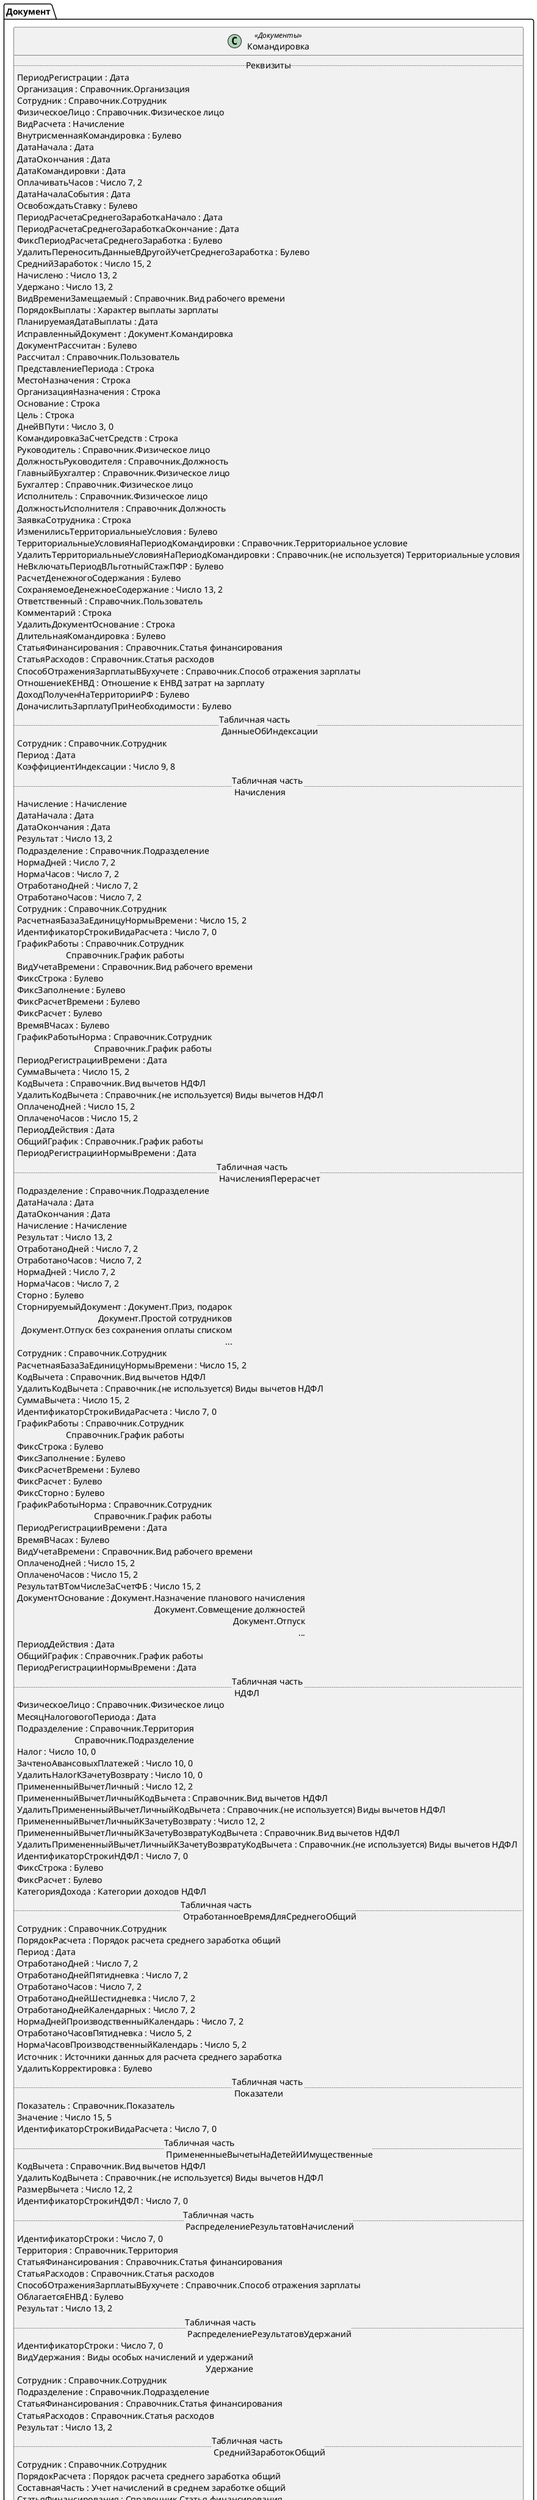 ﻿@startuml Командировка
'!include templates.wsd
'..\include templates.wsd
class Документ.Командировка as "Командировка" <<Документы>>
{
..Реквизиты..
ПериодРегистрации : Дата
Организация : Справочник.Организация
Сотрудник : Справочник.Сотрудник
ФизическоеЛицо : Справочник.Физическое лицо
ВидРасчета : Начисление
ВнутрисменнаяКомандировка : Булево
ДатаНачала : Дата
ДатаОкончания : Дата
ДатаКомандировки : Дата
ОплачиватьЧасов : Число 7, 2
ДатаНачалаСобытия : Дата
ОсвобождатьСтавку : Булево
ПериодРасчетаСреднегоЗаработкаНачало : Дата
ПериодРасчетаСреднегоЗаработкаОкончание : Дата
ФиксПериодРасчетаСреднегоЗаработка : Булево
УдалитьПереноситьДанныеВДругойУчетСреднегоЗаработка : Булево
СреднийЗаработок : Число 15, 2
Начислено : Число 13, 2
Удержано : Число 13, 2
ВидВремениЗамещаемый : Справочник.Вид рабочего времени
ПорядокВыплаты : Характер выплаты зарплаты
ПланируемаяДатаВыплаты : Дата
ИсправленныйДокумент : Документ.Командировка
ДокументРассчитан : Булево
Рассчитал : Справочник.Пользователь
ПредставлениеПериода : Строка
МестоНазначения : Строка
ОрганизацияНазначения : Строка
Основание : Строка
Цель : Строка
ДнейВПути : Число 3, 0
КомандировкаЗаСчетСредств : Строка
Руководитель : Справочник.Физическое лицо
ДолжностьРуководителя : Справочник.Должность
ГлавныйБухгалтер : Справочник.Физическое лицо
Бухгалтер : Справочник.Физическое лицо
Исполнитель : Справочник.Физическое лицо
ДолжностьИсполнителя : Справочник.Должность
ЗаявкаСотрудника : Строка
ИзменилисьТерриториальныеУсловия : Булево
ТерриториальныеУсловияНаПериодКомандировки : Справочник.Территориальное условие
УдалитьТерриториальныеУсловияНаПериодКомандировки : Справочник.(не используется) Территориальные условия
НеВключатьПериодВЛьготныйСтажПФР : Булево
РасчетДенежногоСодержания : Булево
СохраняемоеДенежноеСодержание : Число 13, 2
Ответственный : Справочник.Пользователь
Комментарий : Строка
УдалитьДокументОснование : Строка
ДлительнаяКомандировка : Булево
СтатьяФинансирования : Справочник.Статья финансирования
СтатьяРасходов : Справочник.Статья расходов
СпособОтраженияЗарплатыВБухучете : Справочник.Способ отражения зарплаты
ОтношениеКЕНВД : Отношение к ЕНВД затрат на зарплату
ДоходПолученНаТерриторииРФ : Булево
ДоначислитьЗарплатуПриНеобходимости : Булево
..Табличная часть \n ДанныеОбИндексации..
Сотрудник : Справочник.Сотрудник
Период : Дата
КоэффициентИндексации : Число 9, 8
..Табличная часть \n Начисления..
Начисление : Начисление
ДатаНачала : Дата
ДатаОкончания : Дата
Результат : Число 13, 2
Подразделение : Справочник.Подразделение
НормаДней : Число 7, 2
НормаЧасов : Число 7, 2
ОтработаноДней : Число 7, 2
ОтработаноЧасов : Число 7, 2
Сотрудник : Справочник.Сотрудник
РасчетнаяБазаЗаЕдиницуНормыВремени : Число 15, 2
ИдентификаторСтрокиВидаРасчета : Число 7, 0
ГрафикРаботы : Справочник.Сотрудник\rСправочник.График работы
ВидУчетаВремени : Справочник.Вид рабочего времени
ФиксСтрока : Булево
ФиксЗаполнение : Булево
ФиксРасчетВремени : Булево
ФиксРасчет : Булево
ВремяВЧасах : Булево
ГрафикРаботыНорма : Справочник.Сотрудник\rСправочник.График работы
ПериодРегистрацииВремени : Дата
СуммаВычета : Число 15, 2
КодВычета : Справочник.Вид вычетов НДФЛ
УдалитьКодВычета : Справочник.(не используется) Виды вычетов НДФЛ
ОплаченоДней : Число 15, 2
ОплаченоЧасов : Число 15, 2
ПериодДействия : Дата
ОбщийГрафик : Справочник.График работы
ПериодРегистрацииНормыВремени : Дата
..Табличная часть \n НачисленияПерерасчет..
Подразделение : Справочник.Подразделение
ДатаНачала : Дата
ДатаОкончания : Дата
Начисление : Начисление
Результат : Число 13, 2
ОтработаноДней : Число 7, 2
ОтработаноЧасов : Число 7, 2
НормаДней : Число 7, 2
НормаЧасов : Число 7, 2
Сторно : Булево
СторнируемыйДокумент : Документ.Приз, подарок\rДокумент.Простой сотрудников\rДокумент.Отпуск без сохранения оплаты списком\r...
Сотрудник : Справочник.Сотрудник
РасчетнаяБазаЗаЕдиницуНормыВремени : Число 15, 2
КодВычета : Справочник.Вид вычетов НДФЛ
УдалитьКодВычета : Справочник.(не используется) Виды вычетов НДФЛ
СуммаВычета : Число 15, 2
ИдентификаторСтрокиВидаРасчета : Число 7, 0
ГрафикРаботы : Справочник.Сотрудник\rСправочник.График работы
ФиксСтрока : Булево
ФиксЗаполнение : Булево
ФиксРасчетВремени : Булево
ФиксРасчет : Булево
ФиксСторно : Булево
ГрафикРаботыНорма : Справочник.Сотрудник\rСправочник.График работы
ПериодРегистрацииВремени : Дата
ВремяВЧасах : Булево
ВидУчетаВремени : Справочник.Вид рабочего времени
ОплаченоДней : Число 15, 2
ОплаченоЧасов : Число 15, 2
РезультатВТомЧислеЗаСчетФБ : Число 15, 2
ДокументОснование : Документ.Назначение планового начисления\rДокумент.Совмещение должностей\rДокумент.Отпуск\r...
ПериодДействия : Дата
ОбщийГрафик : Справочник.График работы
ПериодРегистрацииНормыВремени : Дата
..Табличная часть \n НДФЛ..
ФизическоеЛицо : Справочник.Физическое лицо
МесяцНалоговогоПериода : Дата
Подразделение : Справочник.Территория\rСправочник.Подразделение
Налог : Число 10, 0
ЗачтеноАвансовыхПлатежей : Число 10, 0
УдалитьНалогКЗачетуВозврату : Число 10, 0
ПримененныйВычетЛичный : Число 12, 2
ПримененныйВычетЛичныйКодВычета : Справочник.Вид вычетов НДФЛ
УдалитьПримененныйВычетЛичныйКодВычета : Справочник.(не используется) Виды вычетов НДФЛ
ПримененныйВычетЛичныйКЗачетуВозврату : Число 12, 2
ПримененныйВычетЛичныйКЗачетуВозвратуКодВычета : Справочник.Вид вычетов НДФЛ
УдалитьПримененныйВычетЛичныйКЗачетуВозвратуКодВычета : Справочник.(не используется) Виды вычетов НДФЛ
ИдентификаторСтрокиНДФЛ : Число 7, 0
ФиксСтрока : Булево
ФиксРасчет : Булево
КатегорияДохода : Категории доходов НДФЛ
..Табличная часть \n ОтработанноеВремяДляСреднегоОбщий..
Сотрудник : Справочник.Сотрудник
ПорядокРасчета : Порядок расчета среднего заработка общий
Период : Дата
ОтработаноДней : Число 7, 2
ОтработаноДнейПятидневка : Число 7, 2
ОтработаноЧасов : Число 7, 2
ОтработаноДнейШестидневка : Число 7, 2
ОтработаноДнейКалендарных : Число 7, 2
НормаДнейПроизводственныйКалендарь : Число 7, 2
ОтработаноЧасовПятидневка : Число 5, 2
НормаЧасовПроизводственныйКалендарь : Число 5, 2
Источник : Источники данных для расчета среднего заработка
УдалитьКорректировка : Булево
..Табличная часть \n Показатели..
Показатель : Справочник.Показатель
Значение : Число 15, 5
ИдентификаторСтрокиВидаРасчета : Число 7, 0
..Табличная часть \n ПримененныеВычетыНаДетейИИмущественные..
КодВычета : Справочник.Вид вычетов НДФЛ
УдалитьКодВычета : Справочник.(не используется) Виды вычетов НДФЛ
РазмерВычета : Число 12, 2
ИдентификаторСтрокиНДФЛ : Число 7, 0
..Табличная часть \n РаспределениеРезультатовНачислений..
ИдентификаторСтроки : Число 7, 0
Территория : Справочник.Территория
СтатьяФинансирования : Справочник.Статья финансирования
СтатьяРасходов : Справочник.Статья расходов
СпособОтраженияЗарплатыВБухучете : Справочник.Способ отражения зарплаты
ОблагаетсяЕНВД : Булево
Результат : Число 13, 2
..Табличная часть \n РаспределениеРезультатовУдержаний..
ИдентификаторСтроки : Число 7, 0
ВидУдержания : Виды особых начислений и удержаний\rУдержание
Сотрудник : Справочник.Сотрудник
Подразделение : Справочник.Подразделение
СтатьяФинансирования : Справочник.Статья финансирования
СтатьяРасходов : Справочник.Статья расходов
Результат : Число 13, 2
..Табличная часть \n СреднийЗаработокОбщий..
Сотрудник : Справочник.Сотрудник
ПорядокРасчета : Порядок расчета среднего заработка общий
СоставнаяЧасть : Учет начислений в среднем заработке общий
СтатьяФинансирования : Справочник.Статья финансирования
Период : Дата
Индексируется : Булево
Сумма : Число 15, 2
Год : Число 4, 0
ДатаНачалаБазовогоПериода : Дата
КоличествоМесяцев : Число 3, 0
Источник : Источники данных для расчета среднего заработка
УдалитьКорректировка : Булево
..Табличная часть \n Удержания..
ФизическоеЛицо : Справочник.Физическое лицо
ДатаНачала : Дата
ДатаОкончания : Дата
ДокументОснование : Документ.Удержание по прочим операциям\rДокумент.Удержание добровольных взносов в НПФ\rДокумент.Удержание профсоюзных взносов\r...
Получатель : Справочник.Контрагент
ПлатежныйАгент : Справочник.Контрагент
Удержание : Удержание
ФиксРасчет : Булево
Результат : Число 13, 2
ИдентификаторСтрокиВидаРасчета : Число 7, 0
Сотрудник : Справочник.Сотрудник
ФиксСторно : Булево
..Табличная часть \n ДенежноеСодержание..
Сотрудник : Справочник.Сотрудник
Начисление : Начисление
УдалитьСоставнаяЧасть : Учет начислений в среднем заработке общий
НазначениеРасчета : Строка
ИдентификаторСтрокиВидаРасчета : Число 7, 0
Результат : Число 15, 2
ФиксРасчет : Булево
..Табличная часть \n ДенежноеСодержаниеФактическиеНачисления..
Сотрудник : Справочник.Сотрудник
НазначениеРасчета : Строка
УдалитьСоставнаяЧасть : Строка
Период : Дата
Сумма : Число 15, 2
Корректировка : Булево
Начисление : Начисление
..Табличная часть \n РаспределениеПоТерриториямУсловиямТруда..
ИдентификаторСтроки : Число 7, 0
Территория : Справочник.Территория
УсловияТруда : Справочник.Условия труда
ДоляРаспределения : Число 15, 5
Результат : Число 15, 2
ИдентификаторСтрокиПоказателей : Число 7, 0
СуммаВычета : Число 13, 0
..Табличная часть \n ДополнительныеРеквизиты..
Свойство : Дополнительный реквизит / сведение
Значение : Справочник.Профессия рабочего\rСправочник.Объект эксплуатации\rСправочник.Номенклатура\r...
ТекстоваяСтрока : Строка
..Табличная часть \n КорректировкиВыплаты..
ФизическоеЛицо : Справочник.Физическое лицо
КорректировкаВыплаты : Число 15, 2
ИдентификаторСтроки : Число 7, 0
ФиксСтрока : Булево
ФиксРасчет : Булево
..Табличная часть \n КоэффициентыРаспределенияСреднегоЗаработка..
СтатьяФинансирования : Справочник.Статья финансирования
Коэффициент : Число 15, 2
..Табличная часть \n НачисленияПерерасчетНулевыеСторно..
Подразделение : Справочник.Подразделение
ДатаНачала : Дата
ДатаОкончания : Дата
Начисление : Начисление
Сторно : Булево
СторнируемыйДокумент : Документ.Приз, подарок\rДокумент.Простой сотрудников\rДокумент.Отпуск без сохранения оплаты списком\r...
Сотрудник : Справочник.Сотрудник
ИдентификаторСтрокиВидаРасчета : Число 7, 0
ГрафикРаботы : Справочник.Сотрудник\rСправочник.График работы
ФиксСторно : Булево
ГрафикРаботыНорма : Справочник.Сотрудник\rСправочник.График работы
ДокументОснование : Документ.Назначение планового начисления\rДокумент.Совмещение должностей\rДокумент.Отпуск\r...
ПериодДействия : Дата
Результат : Число 13, 2
ФиксРасчет : Булево
ФиксЗаполнение : Булево
ОбщийГрафик : Справочник.График работы
ПериодРегистрацииНормыВремени : Дата
ОтработаноДней : Число 7, 2
ОтработаноЧасов : Число 7, 2
..Движения..
Удержания : РегистрРасчета
ДанныеОперативногоУчетаРабочегоВремениСотрудников : Обороты
РасчетыНалогоплательщиковСБюджетомПоНДФЛ : Остатки
ДанныеОВремениДляРасчетаСреднегоФСС : РегистрСведений
ЗначенияПоказателейУдержаний : РегистрСведений
ВзаиморасчетыССотрудниками : Остатки
ОтработанноеВремяПоСотрудникамАвансом : Обороты
НачисленияУдержанияПоСотрудникам : Обороты
ЗанятыеПозицииШтатногоРасписания : Остатки
ОтработанноеВремяПоСотрудникамКорректировка : Обороты
ПорядокВыплатыДокументов : РегистрСведений
УдержанияДоПределаПоСотрудникам : Остатки
ДанныеСостоянийСотрудников : РегистрСведений
РаспределениеПоТерриториямУсловиямТруда : РегистрСведений
БухгалтерскиеВзаиморасчетыССотрудниками : Остатки
ДанныеОВремениДляРасчетаСреднегоОбщий : Обороты
ВытесняемоеПлановоеВремяСотрудников : Обороты
ФактическиеОтпуска : Обороты
СведенияОДоходахСтраховыеВзносы : Обороты
ИмущественныеВычетыНДФЛ : Остатки
ДанныеОНачисленияхДляРасчетаСреднегоЗаработкаОбщий : Обороты
ЗначенияПоказателейНачислений : РегистрСведений
ПредоставленныеСтандартныеИСоциальныеВычетыНДФЛ : Обороты
ЗарплатаКВыплатеАвансом : Остатки
УдержанияПоИсполнительнымДокументам : Обороты
ЗначенияПериодическихПоказателейРасчетаЗарплатыСотрудников : РегистрСведений
ОтработанноеВремяПоСотрудникам : Обороты
Начисления : РегистрРасчета
БухучетПлановыхНачислений : РегистрСведений
СведенияОДоходахНДФЛ : Обороты
НачисленияУдержанияПоСотрудникамАвансом : Обороты
БухучетНачисленияУдержанияПоСотрудникам : Обороты
КоэффициентыРаспределенияСреднегоЗаработка : РегистрСведений
ЗарплатаКВыплате : Остатки
ПараметрыПериодовСтажаПФР : РегистрСведений
ПлановыеНачисления : РегистрСведений
ДанныеТабельногоУчетаРабочегоВремениСотрудников : Обороты
ДанныеОНачисленияхДляРасчетаСреднегоЗаработкаФСС : Обороты
АвансовыеПлатежиИностранцевПоНДФЛ : Остатки
}
@enduml
